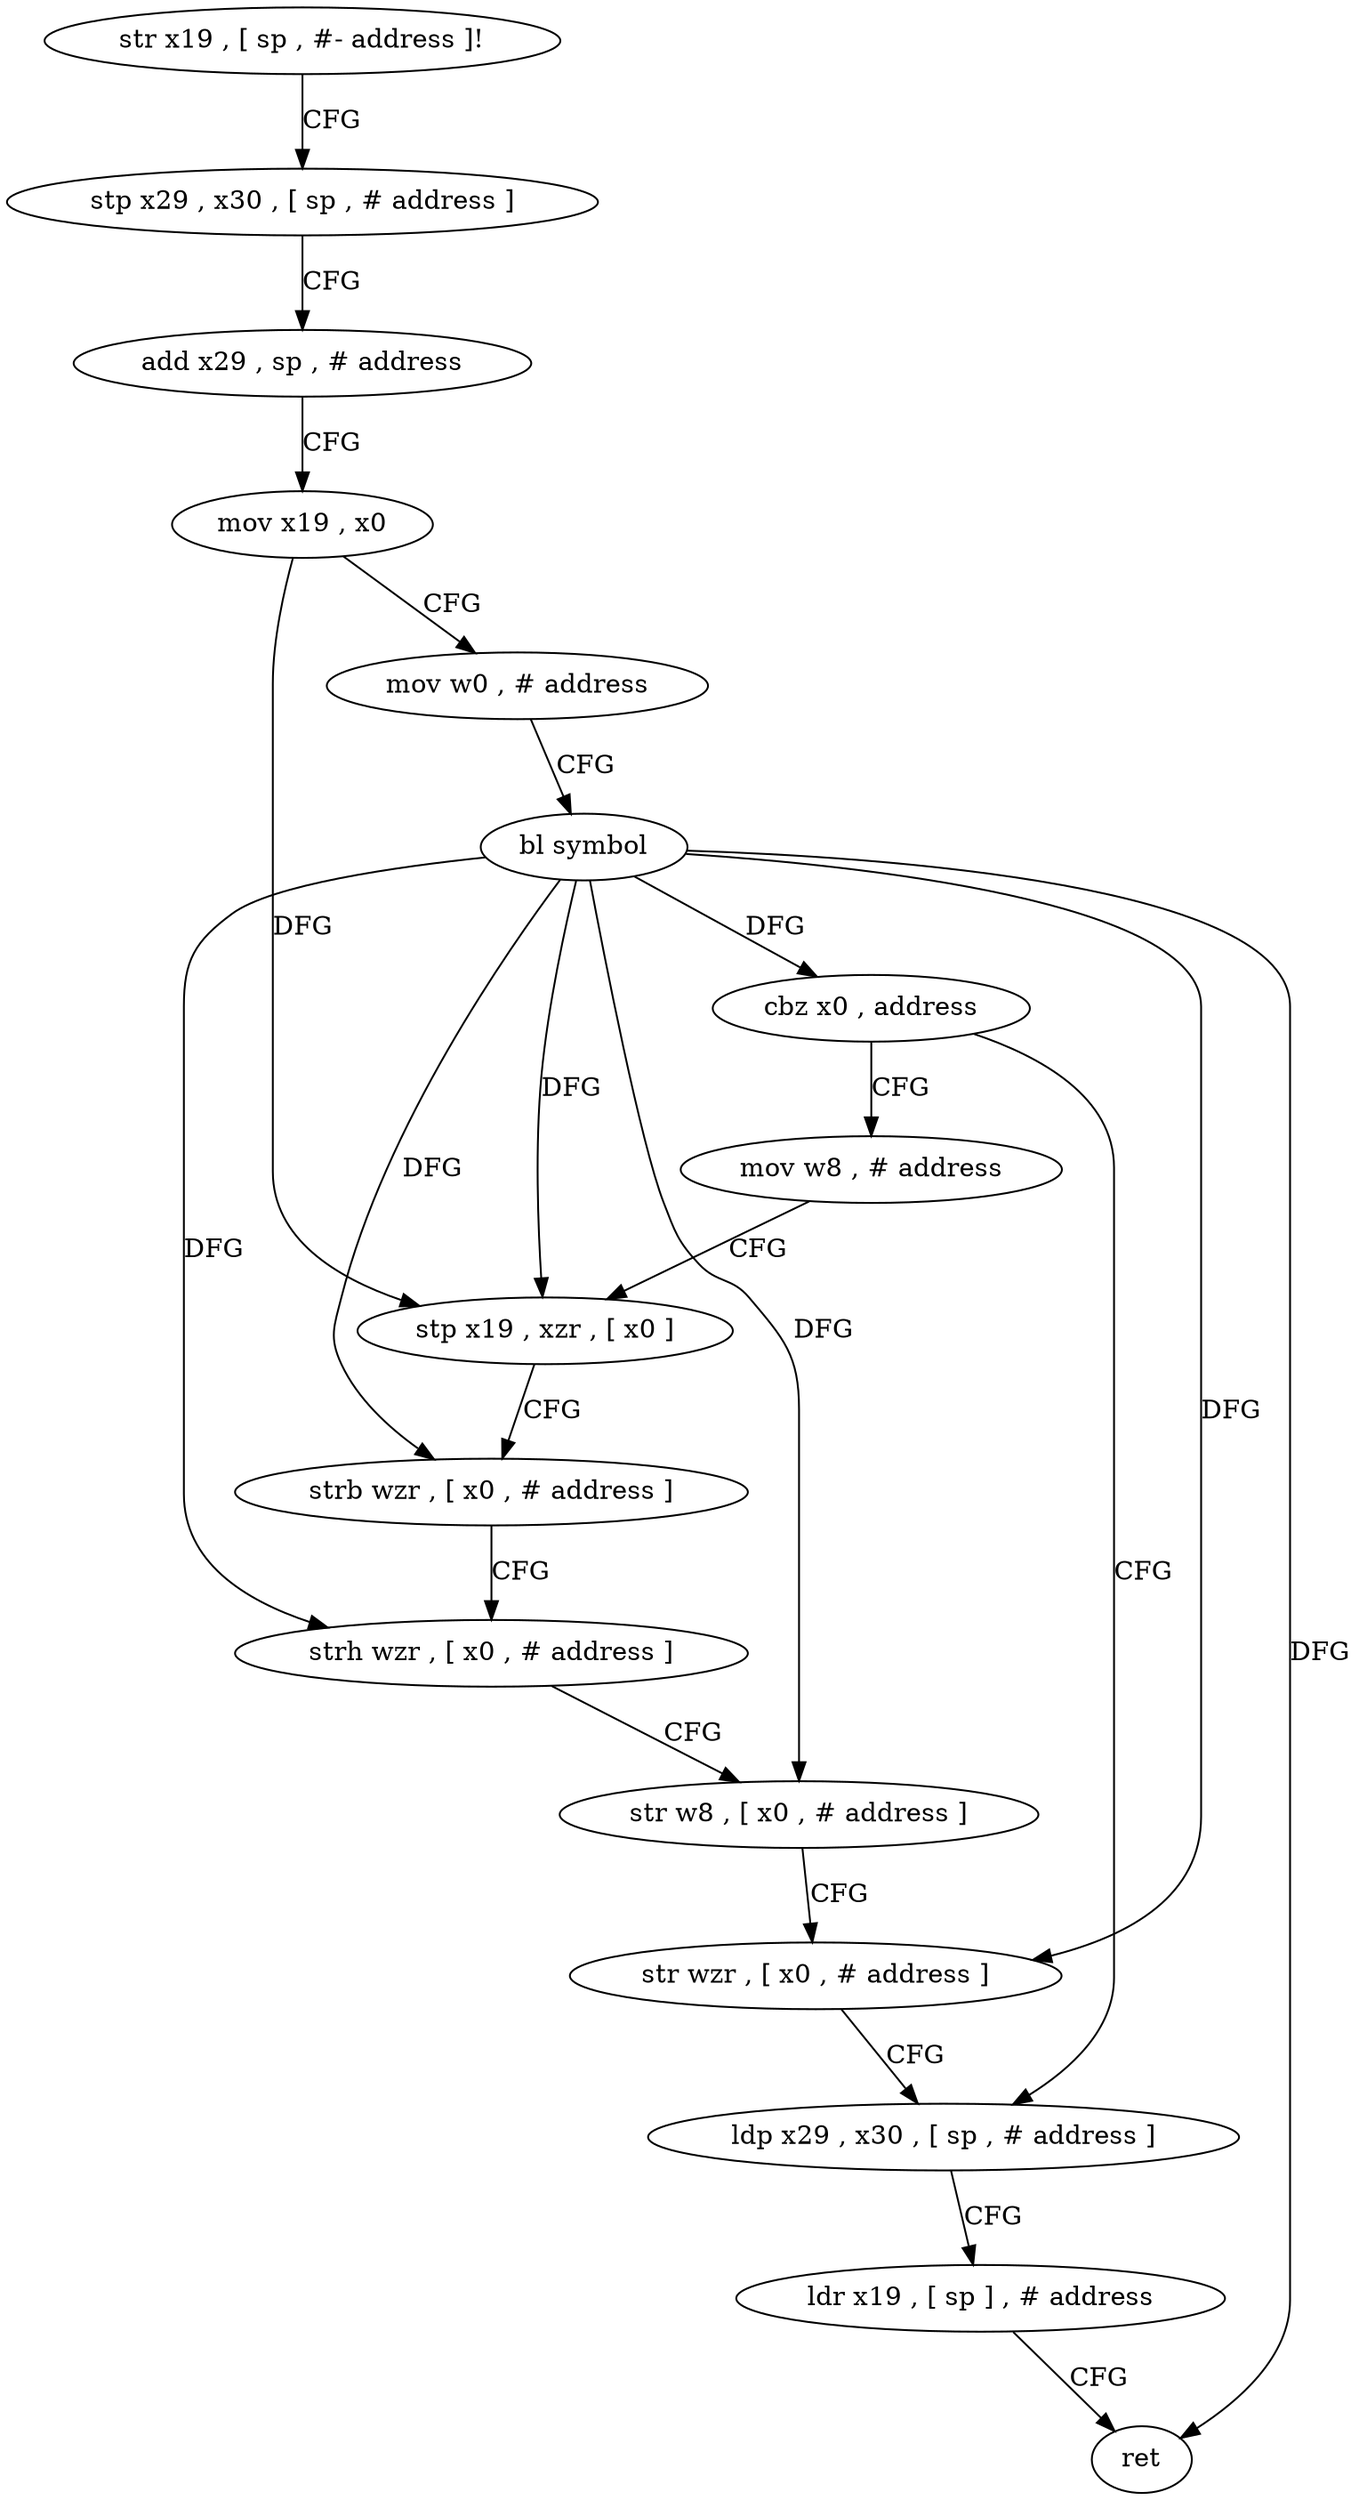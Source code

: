 digraph "func" {
"100616" [label = "str x19 , [ sp , #- address ]!" ]
"100620" [label = "stp x29 , x30 , [ sp , # address ]" ]
"100624" [label = "add x29 , sp , # address" ]
"100628" [label = "mov x19 , x0" ]
"100632" [label = "mov w0 , # address" ]
"100636" [label = "bl symbol" ]
"100640" [label = "cbz x0 , address" ]
"100668" [label = "ldp x29 , x30 , [ sp , # address ]" ]
"100644" [label = "mov w8 , # address" ]
"100672" [label = "ldr x19 , [ sp ] , # address" ]
"100676" [label = "ret" ]
"100648" [label = "stp x19 , xzr , [ x0 ]" ]
"100652" [label = "strb wzr , [ x0 , # address ]" ]
"100656" [label = "strh wzr , [ x0 , # address ]" ]
"100660" [label = "str w8 , [ x0 , # address ]" ]
"100664" [label = "str wzr , [ x0 , # address ]" ]
"100616" -> "100620" [ label = "CFG" ]
"100620" -> "100624" [ label = "CFG" ]
"100624" -> "100628" [ label = "CFG" ]
"100628" -> "100632" [ label = "CFG" ]
"100628" -> "100648" [ label = "DFG" ]
"100632" -> "100636" [ label = "CFG" ]
"100636" -> "100640" [ label = "DFG" ]
"100636" -> "100676" [ label = "DFG" ]
"100636" -> "100648" [ label = "DFG" ]
"100636" -> "100652" [ label = "DFG" ]
"100636" -> "100656" [ label = "DFG" ]
"100636" -> "100660" [ label = "DFG" ]
"100636" -> "100664" [ label = "DFG" ]
"100640" -> "100668" [ label = "CFG" ]
"100640" -> "100644" [ label = "CFG" ]
"100668" -> "100672" [ label = "CFG" ]
"100644" -> "100648" [ label = "CFG" ]
"100672" -> "100676" [ label = "CFG" ]
"100648" -> "100652" [ label = "CFG" ]
"100652" -> "100656" [ label = "CFG" ]
"100656" -> "100660" [ label = "CFG" ]
"100660" -> "100664" [ label = "CFG" ]
"100664" -> "100668" [ label = "CFG" ]
}
